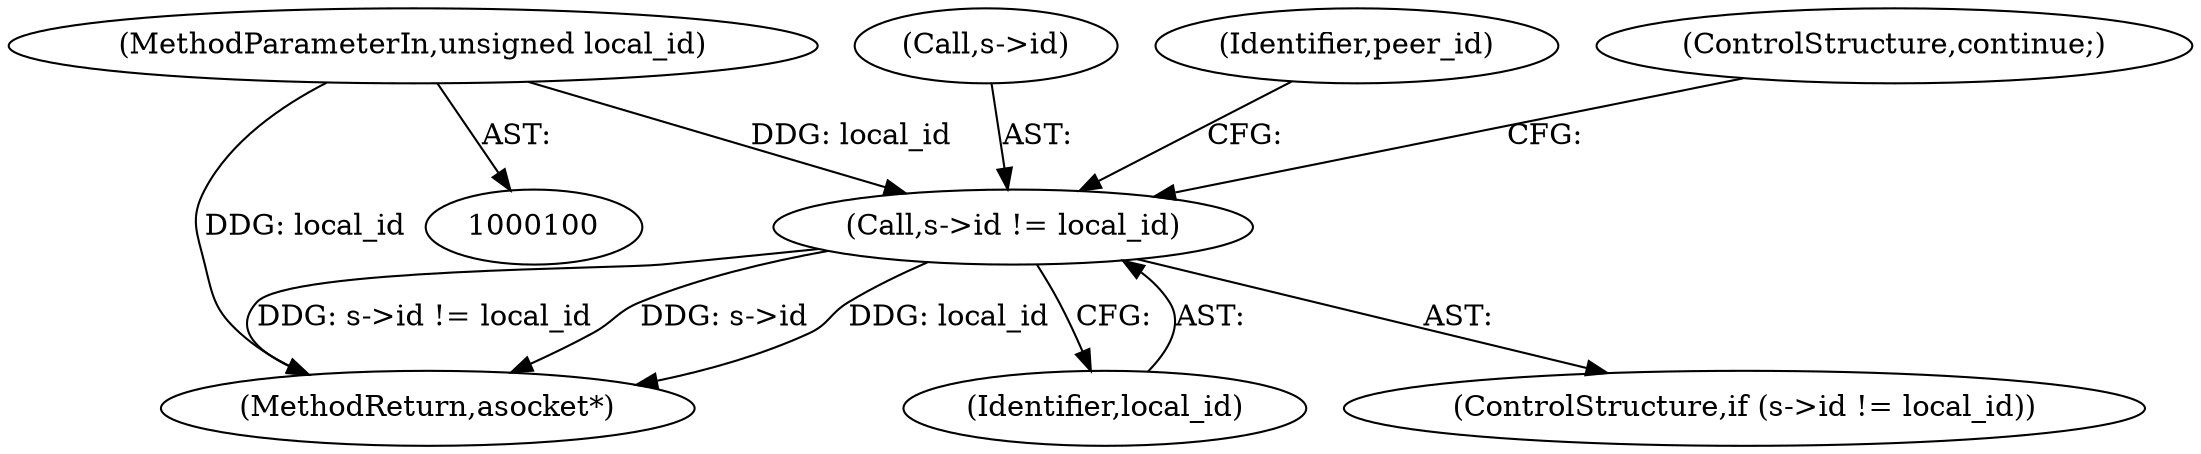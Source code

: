 digraph "0_Android_268068f25673242d1d5130d96202d3288c91b700_0@pointer" {
"1000132" [label="(Call,s->id != local_id)"];
"1000101" [label="(MethodParameterIn,unsigned local_id)"];
"1000133" [label="(Call,s->id)"];
"1000132" [label="(Call,s->id != local_id)"];
"1000142" [label="(Identifier,peer_id)"];
"1000131" [label="(ControlStructure,if (s->id != local_id))"];
"1000162" [label="(MethodReturn,asocket*)"];
"1000101" [label="(MethodParameterIn,unsigned local_id)"];
"1000138" [label="(ControlStructure,continue;)"];
"1000136" [label="(Identifier,local_id)"];
"1000132" -> "1000131"  [label="AST: "];
"1000132" -> "1000136"  [label="CFG: "];
"1000133" -> "1000132"  [label="AST: "];
"1000136" -> "1000132"  [label="AST: "];
"1000138" -> "1000132"  [label="CFG: "];
"1000142" -> "1000132"  [label="CFG: "];
"1000132" -> "1000162"  [label="DDG: s->id != local_id"];
"1000132" -> "1000162"  [label="DDG: s->id"];
"1000132" -> "1000162"  [label="DDG: local_id"];
"1000101" -> "1000132"  [label="DDG: local_id"];
"1000101" -> "1000100"  [label="AST: "];
"1000101" -> "1000162"  [label="DDG: local_id"];
}
